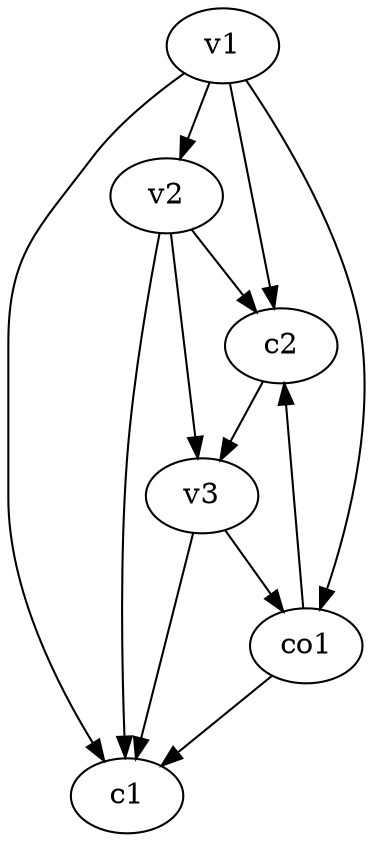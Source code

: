 strict digraph  {
c1;
c2;
v1;
v2;
v3;
co1;
c2 -> v3  [weight=1];
v1 -> c1  [weight=1];
v1 -> c2  [weight=1];
v1 -> co1  [weight=1];
v1 -> v2  [weight=1];
v2 -> c1  [weight=1];
v2 -> c2  [weight=1];
v2 -> v3  [weight=1];
v3 -> c1  [weight=1];
v3 -> co1  [weight=1];
co1 -> c2  [weight=1];
co1 -> c1  [weight=1];
}

